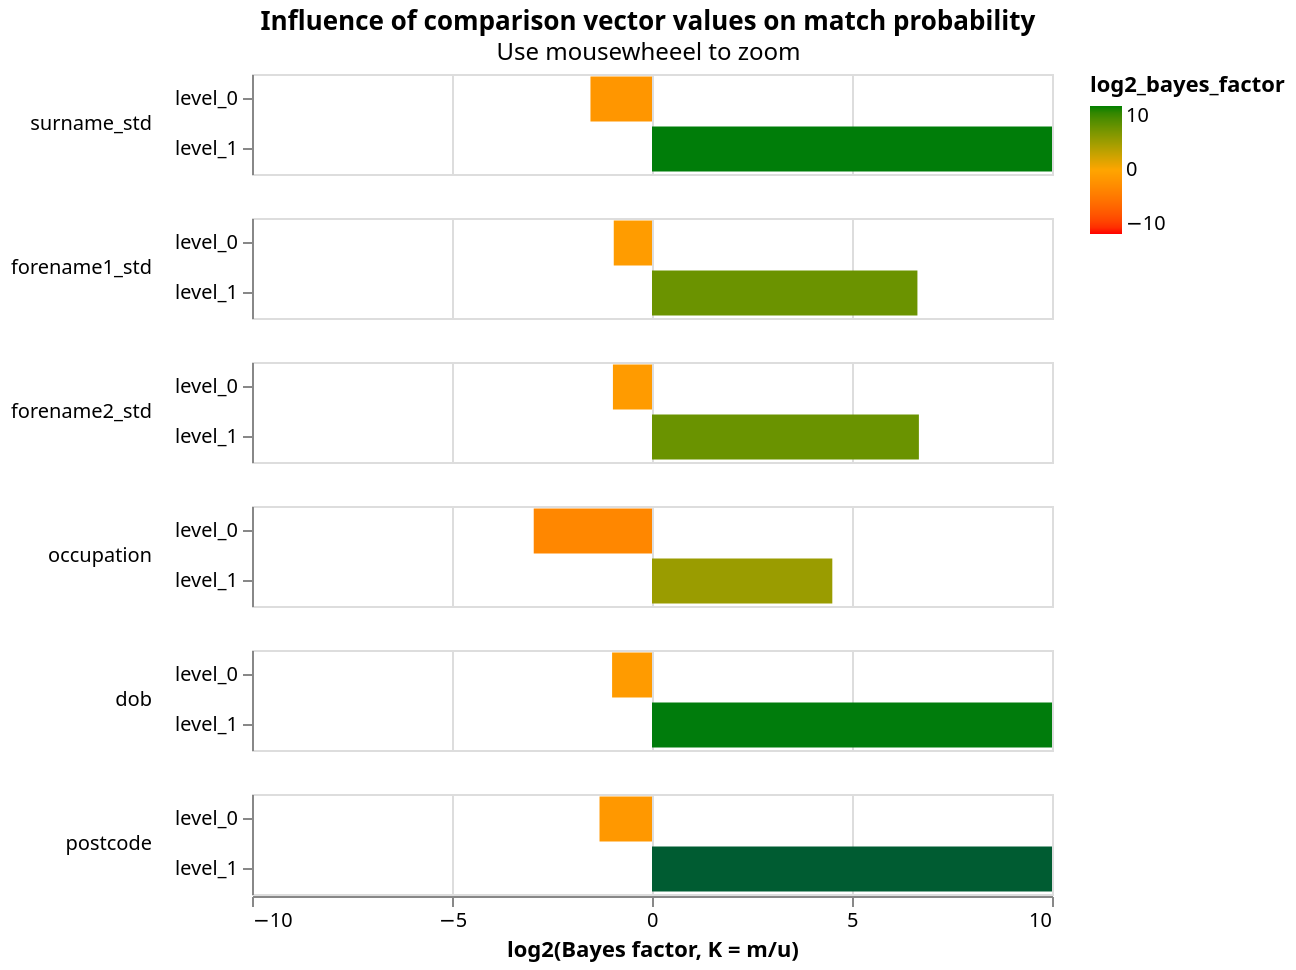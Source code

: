{"config": {"view": {"continuousWidth": 400, "continuousHeight": 300, "height": 300, "width": 400}, "header": {"title": null}, "mark": {"tooltip": null}, "title": {"anchor": "middle"}}, "data": {"name": "data-4b44826bd3397d8f9d9ac87f49de2cde"}, "mark": {"type": "bar", "clip": true}, "encoding": {"color": {"type": "quantitative", "field": "log2_bayes_factor", "scale": {"domain": [-10, 0, 10], "range": ["red", "orange", "green"]}}, "row": {"type": "nominal", "field": "column_name", "header": {"labelAlign": "left", "labelAnchor": "middle", "labelAngle": 0}, "sort": {"field": "gamma_index"}}, "tooltip": [{"type": "nominal", "field": "column_name"}, {"type": "ordinal", "field": "level_name"}, {"type": "quantitative", "field": "m_probability", "format": ".4f"}, {"type": "quantitative", "field": "bayes_factor", "format": ".4f"}, {"type": "nominal", "field": "level_proportion", "format": ".2%", "title": "Percentage of record comparisons in this level"}, {"type": "quantitative", "field": "log2_bayes_factor", "format": ".4f", "title": "log2(Bayes factor, K = m/u)"}], "x": {"type": "quantitative", "axis": {"title": "log2(Bayes factor, K = m/u)", "values": [-10, -5, 0, 5, 10]}, "field": "log2_bayes_factor", "scale": {"domain": [-10, 10]}}, "y": {"type": "nominal", "axis": {"title": null}, "field": "level_name"}}, "height": 50, "resolve": {"scale": {"y": "independent"}}, "selection": {"selector076": {"type": "interval", "bind": "scales", "encodings": ["x"]}}, "title": {"text": "Influence of comparison vector values on match probability", "subtitle": "Use mousewheeel to zoom"}, "$schema": "https://vega.github.io/schema/vega-lite/v4.json", "datasets": {"data-4b44826bd3397d8f9d9ac87f49de2cde": [{"m_probability": 0.3441306676755508, "u_probability": 0.9995317076754952, "bayes_factor": 0.3442918969282715, "log2_bayes_factor": -1.538295868086317, "gamma_column_name": "gamma_surname_std", "level_name": "level_0", "gamma_index": 0, "column_name": "surname_std", "max_gamma_index": 1, "num_levels": 2, "level_proportion": 0.9995246310239297}, {"m_probability": 0.6558693323244492, "u_probability": 0.00046829232450480896, "bayes_factor": 1400.5553753587392, "log2_bayes_factor": 10.451783310685055, "gamma_column_name": "gamma_surname_std", "level_name": "level_1", "gamma_index": 1, "column_name": "surname_std", "max_gamma_index": 1, "num_levels": 2, "level_proportion": 0.0004753689760702279}, {"m_probability": 0.5129024277431777, "u_probability": 0.9951011449926537, "bayes_factor": 0.5154274319993514, "log2_bayes_factor": -0.9561587727533666, "gamma_column_name": "gamma_forename1_std", "level_name": "level_0", "gamma_index": 0, "column_name": "forename1_std", "max_gamma_index": 1, "num_levels": 2, "level_proportion": 0.9950959384822897}, {"m_probability": 0.4870975722568223, "u_probability": 0.004898855007346299, "bayes_factor": 99.43090202228342, "log2_bayes_factor": 6.635622389992409, "gamma_column_name": "gamma_forename1_std", "level_name": "level_1", "gamma_index": 1, "column_name": "forename1_std", "max_gamma_index": 1, "num_levels": 2, "level_proportion": 0.004904061517710193}, {"m_probability": 0.5055722573882127, "u_probability": 0.9951517333413631, "bayes_factor": 0.5080353482284375, "log2_bayes_factor": -0.9769992141503583, "gamma_column_name": "gamma_forename2_std", "level_name": "level_0", "gamma_index": 0, "column_name": "forename2_std", "max_gamma_index": 1, "num_levels": 2, "level_proportion": 0.9951464471377206}, {"m_probability": 0.49442774261178735, "u_probability": 0.00484826665863696, "bayes_factor": 101.98031119657735, "log2_bayes_factor": 6.672146835296214, "gamma_column_name": "gamma_forename2_std", "level_name": "level_1", "gamma_index": 1, "column_name": "forename2_std", "max_gamma_index": 1, "num_levels": 2, "level_proportion": 0.004853552862279391}, {"m_probability": 0.12383415602114342, "u_probability": 0.961487009645981, "bayes_factor": 0.12879441404698655, "log2_bayes_factor": -2.9568580713220114, "gamma_column_name": "gamma_occupation", "level_name": "level_0", "gamma_index": 0, "column_name": "occupation", "max_gamma_index": 1, "num_levels": 2, "level_proportion": 0.9614779651419048}, {"m_probability": 0.8761658439788566, "u_probability": 0.03851299035401899, "bayes_factor": 22.74987831183628, "log2_bayes_factor": 4.507786923302878, "gamma_column_name": "gamma_occupation", "level_name": "level_1", "gamma_index": 1, "column_name": "occupation", "max_gamma_index": 1, "num_levels": 2, "level_proportion": 0.03852203485809528}, {"m_probability": 0.5006414401239376, "u_probability": 0.999683704869672, "bayes_factor": 0.5007998406748121, "log2_bayes_factor": -0.9976939915978515, "gamma_column_name": "gamma_dob", "level_name": "level_0", "gamma_index": 0, "column_name": "dob", "max_gamma_index": 1, "num_levels": 2, "level_proportion": 0.9996783164921619}, {"m_probability": 0.49935855987606237, "u_probability": 0.00031629513032807664, "bayes_factor": 1578.77410049944, "log2_bayes_factor": 10.624589042051408, "gamma_column_name": "gamma_dob", "level_name": "level_1", "gamma_index": 1, "column_name": "dob", "max_gamma_index": 1, "num_levels": 2, "level_proportion": 0.0003216835078381633}, {"m_probability": 0.40275055537981647, "u_probability": 0.9999839992861579, "bayes_factor": 0.40275699977931784, "log2_bayes_factor": -1.3120184321897728, "gamma_column_name": "gamma_postcode", "level_name": "level_0", "gamma_index": 0, "column_name": "postcode", "max_gamma_index": 1, "num_levels": 2, "level_proportion": 0.9999775506955579}, {"m_probability": 0.5972494446201835, "u_probability": 1.6000713842065712e-05, "bayes_factor": 37326.42496549253, "log2_bayes_factor": 15.187909716973119, "gamma_column_name": "gamma_postcode", "level_name": "level_1", "gamma_index": 1, "column_name": "postcode", "max_gamma_index": 1, "num_levels": 2, "level_proportion": 2.244930444201459e-05}]}}